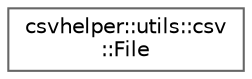 digraph "Graphical Class Hierarchy"
{
 // LATEX_PDF_SIZE
  bgcolor="transparent";
  edge [fontname=Helvetica,fontsize=10,labelfontname=Helvetica,labelfontsize=10];
  node [fontname=Helvetica,fontsize=10,shape=box,height=0.2,width=0.4];
  rankdir="LR";
  Node0 [id="Node000000",label="csvhelper::utils::csv\l::File",height=0.2,width=0.4,color="grey40", fillcolor="white", style="filled",URL="$structcsvhelper_1_1utils_1_1csv_1_1_file.html",tooltip=" "];
}
